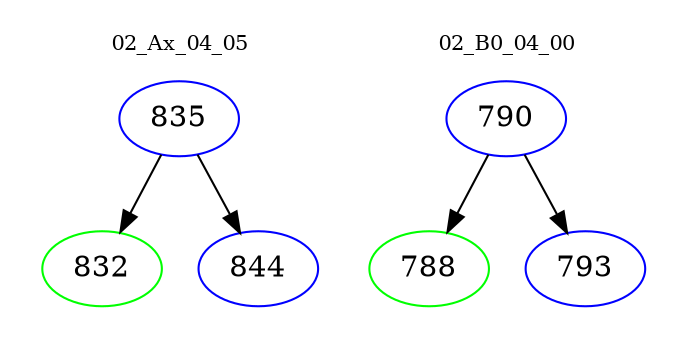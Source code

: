 digraph{
subgraph cluster_0 {
color = white
label = "02_Ax_04_05";
fontsize=10;
T0_835 [label="835", color="blue"]
T0_835 -> T0_832 [color="black"]
T0_832 [label="832", color="green"]
T0_835 -> T0_844 [color="black"]
T0_844 [label="844", color="blue"]
}
subgraph cluster_1 {
color = white
label = "02_B0_04_00";
fontsize=10;
T1_790 [label="790", color="blue"]
T1_790 -> T1_788 [color="black"]
T1_788 [label="788", color="green"]
T1_790 -> T1_793 [color="black"]
T1_793 [label="793", color="blue"]
}
}
